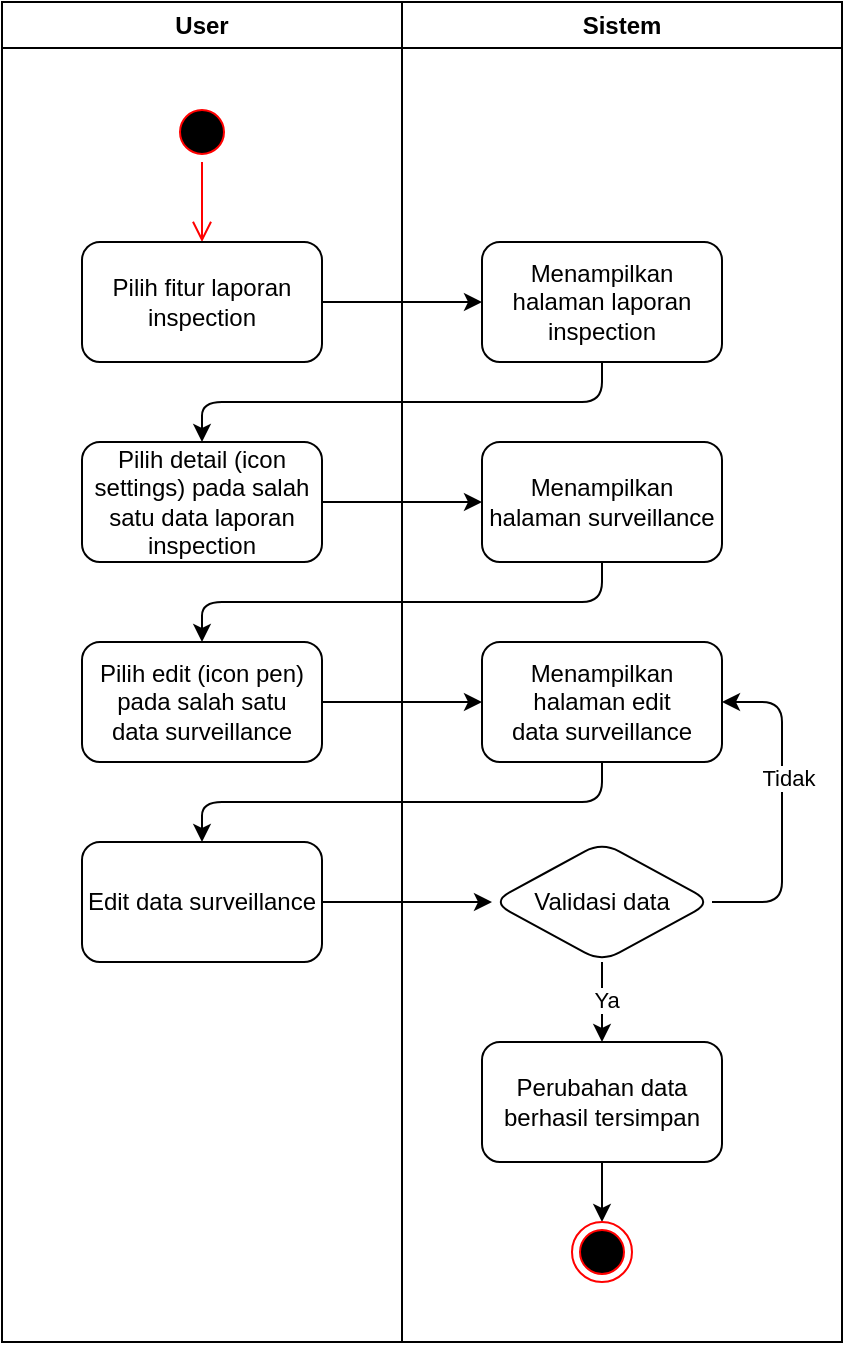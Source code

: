 <mxfile>
    <diagram id="5ortlZJmtBhQmapuEJEq" name="Page-1">
        <mxGraphModel dx="715" dy="296" grid="1" gridSize="10" guides="1" tooltips="1" connect="1" arrows="1" fold="1" page="1" pageScale="1" pageWidth="850" pageHeight="1100" math="0" shadow="0">
            <root>
                <mxCell id="0"/>
                <mxCell id="1" parent="0"/>
                <mxCell id="2" value="User" style="swimlane;whiteSpace=wrap;html=1;" vertex="1" parent="1">
                    <mxGeometry x="80" y="80" width="200" height="670" as="geometry"/>
                </mxCell>
                <mxCell id="3" value="" style="ellipse;html=1;shape=startState;fillColor=#000000;strokeColor=#ff0000;" vertex="1" parent="2">
                    <mxGeometry x="85" y="50" width="30" height="30" as="geometry"/>
                </mxCell>
                <mxCell id="4" value="" style="edgeStyle=orthogonalEdgeStyle;html=1;verticalAlign=bottom;endArrow=open;endSize=8;strokeColor=#ff0000;entryX=0.5;entryY=0;entryDx=0;entryDy=0;" edge="1" parent="2" source="3" target="5">
                    <mxGeometry relative="1" as="geometry">
                        <mxPoint x="100" y="140" as="targetPoint"/>
                    </mxGeometry>
                </mxCell>
                <mxCell id="5" value="Pilih fitur laporan inspection" style="rounded=1;whiteSpace=wrap;html=1;" vertex="1" parent="2">
                    <mxGeometry x="40" y="120" width="120" height="60" as="geometry"/>
                </mxCell>
                <mxCell id="6" value="&lt;span style=&quot;color: rgb(0, 0, 0);&quot;&gt;Pilih detail (icon settings) pada salah satu data laporan inspection&lt;/span&gt;" style="rounded=1;whiteSpace=wrap;html=1;" vertex="1" parent="2">
                    <mxGeometry x="40" y="220" width="120" height="60" as="geometry"/>
                </mxCell>
                <mxCell id="7" value="Pilih edit (icon pen) pada salah satu data&amp;nbsp;&lt;span style=&quot;color: rgb(0, 0, 0);&quot;&gt;surveillance&lt;/span&gt;" style="rounded=1;whiteSpace=wrap;html=1;" vertex="1" parent="2">
                    <mxGeometry x="40" y="320" width="120" height="60" as="geometry"/>
                </mxCell>
                <mxCell id="8" value="Edit data&amp;nbsp;&lt;span style=&quot;color: rgb(0, 0, 0);&quot;&gt;surveillance&lt;/span&gt;" style="rounded=1;whiteSpace=wrap;html=1;" vertex="1" parent="2">
                    <mxGeometry x="40" y="420" width="120" height="60" as="geometry"/>
                </mxCell>
                <mxCell id="9" value="Sistem" style="swimlane;whiteSpace=wrap;html=1;" vertex="1" parent="1">
                    <mxGeometry x="280" y="80" width="220" height="670" as="geometry"/>
                </mxCell>
                <mxCell id="10" value="Menampilkan halaman laporan inspection" style="rounded=1;whiteSpace=wrap;html=1;" vertex="1" parent="9">
                    <mxGeometry x="40" y="120" width="120" height="60" as="geometry"/>
                </mxCell>
                <mxCell id="11" value="Menampilkan halaman surveillance" style="rounded=1;whiteSpace=wrap;html=1;" vertex="1" parent="9">
                    <mxGeometry x="40" y="220" width="120" height="60" as="geometry"/>
                </mxCell>
                <mxCell id="12" value="Menampilkan halaman edit data&amp;nbsp;&lt;span style=&quot;color: rgb(0, 0, 0);&quot;&gt;surveillance&lt;/span&gt;" style="rounded=1;whiteSpace=wrap;html=1;" vertex="1" parent="9">
                    <mxGeometry x="40" y="320" width="120" height="60" as="geometry"/>
                </mxCell>
                <mxCell id="13" style="edgeStyle=none;html=1;entryX=1;entryY=0.5;entryDx=0;entryDy=0;" edge="1" parent="9" source="17" target="12">
                    <mxGeometry relative="1" as="geometry">
                        <Array as="points">
                            <mxPoint x="190" y="450"/>
                            <mxPoint x="190" y="350"/>
                        </Array>
                    </mxGeometry>
                </mxCell>
                <mxCell id="14" value="Tidak" style="edgeLabel;html=1;align=center;verticalAlign=middle;resizable=0;points=[];" vertex="1" connectable="0" parent="13">
                    <mxGeometry x="0.183" y="-3" relative="1" as="geometry">
                        <mxPoint as="offset"/>
                    </mxGeometry>
                </mxCell>
                <mxCell id="15" value="" style="edgeStyle=none;html=1;" edge="1" parent="9" source="17" target="19">
                    <mxGeometry relative="1" as="geometry"/>
                </mxCell>
                <mxCell id="16" value="Ya" style="edgeLabel;html=1;align=center;verticalAlign=middle;resizable=0;points=[];" vertex="1" connectable="0" parent="15">
                    <mxGeometry x="-0.054" y="2" relative="1" as="geometry">
                        <mxPoint as="offset"/>
                    </mxGeometry>
                </mxCell>
                <mxCell id="17" value="Validasi data" style="rhombus;whiteSpace=wrap;html=1;rounded=1;" vertex="1" parent="9">
                    <mxGeometry x="45" y="420" width="110" height="60" as="geometry"/>
                </mxCell>
                <mxCell id="18" value="" style="edgeStyle=none;html=1;" edge="1" parent="9" source="19" target="20">
                    <mxGeometry relative="1" as="geometry"/>
                </mxCell>
                <mxCell id="19" value="Perubahan data berhasil tersimpan" style="whiteSpace=wrap;html=1;rounded=1;" vertex="1" parent="9">
                    <mxGeometry x="40" y="520" width="120" height="60" as="geometry"/>
                </mxCell>
                <mxCell id="20" value="" style="ellipse;html=1;shape=endState;fillColor=#000000;strokeColor=#ff0000;" vertex="1" parent="9">
                    <mxGeometry x="85" y="610" width="30" height="30" as="geometry"/>
                </mxCell>
                <mxCell id="21" value="" style="edgeStyle=none;html=1;" edge="1" parent="1" source="5" target="10">
                    <mxGeometry relative="1" as="geometry"/>
                </mxCell>
                <mxCell id="22" value="" style="edgeStyle=none;html=1;entryX=0.5;entryY=0;entryDx=0;entryDy=0;" edge="1" parent="1" source="10" target="6">
                    <mxGeometry relative="1" as="geometry">
                        <Array as="points">
                            <mxPoint x="380" y="280"/>
                            <mxPoint x="180" y="280"/>
                        </Array>
                    </mxGeometry>
                </mxCell>
                <mxCell id="23" value="" style="edgeStyle=none;html=1;" edge="1" parent="1" source="6" target="11">
                    <mxGeometry relative="1" as="geometry"/>
                </mxCell>
                <mxCell id="24" value="" style="edgeStyle=none;html=1;" edge="1" parent="1" source="11" target="7">
                    <mxGeometry relative="1" as="geometry">
                        <Array as="points">
                            <mxPoint x="380" y="380"/>
                            <mxPoint x="180" y="380"/>
                        </Array>
                    </mxGeometry>
                </mxCell>
                <mxCell id="25" value="" style="edgeStyle=none;html=1;" edge="1" parent="1" source="7" target="12">
                    <mxGeometry relative="1" as="geometry"/>
                </mxCell>
                <mxCell id="26" value="" style="edgeStyle=none;html=1;entryX=0.5;entryY=0;entryDx=0;entryDy=0;" edge="1" parent="1" source="12" target="8">
                    <mxGeometry relative="1" as="geometry">
                        <Array as="points">
                            <mxPoint x="380" y="480"/>
                            <mxPoint x="180" y="480"/>
                        </Array>
                    </mxGeometry>
                </mxCell>
                <mxCell id="27" value="" style="edgeStyle=none;html=1;" edge="1" parent="1" source="8" target="17">
                    <mxGeometry relative="1" as="geometry"/>
                </mxCell>
            </root>
        </mxGraphModel>
    </diagram>
</mxfile>